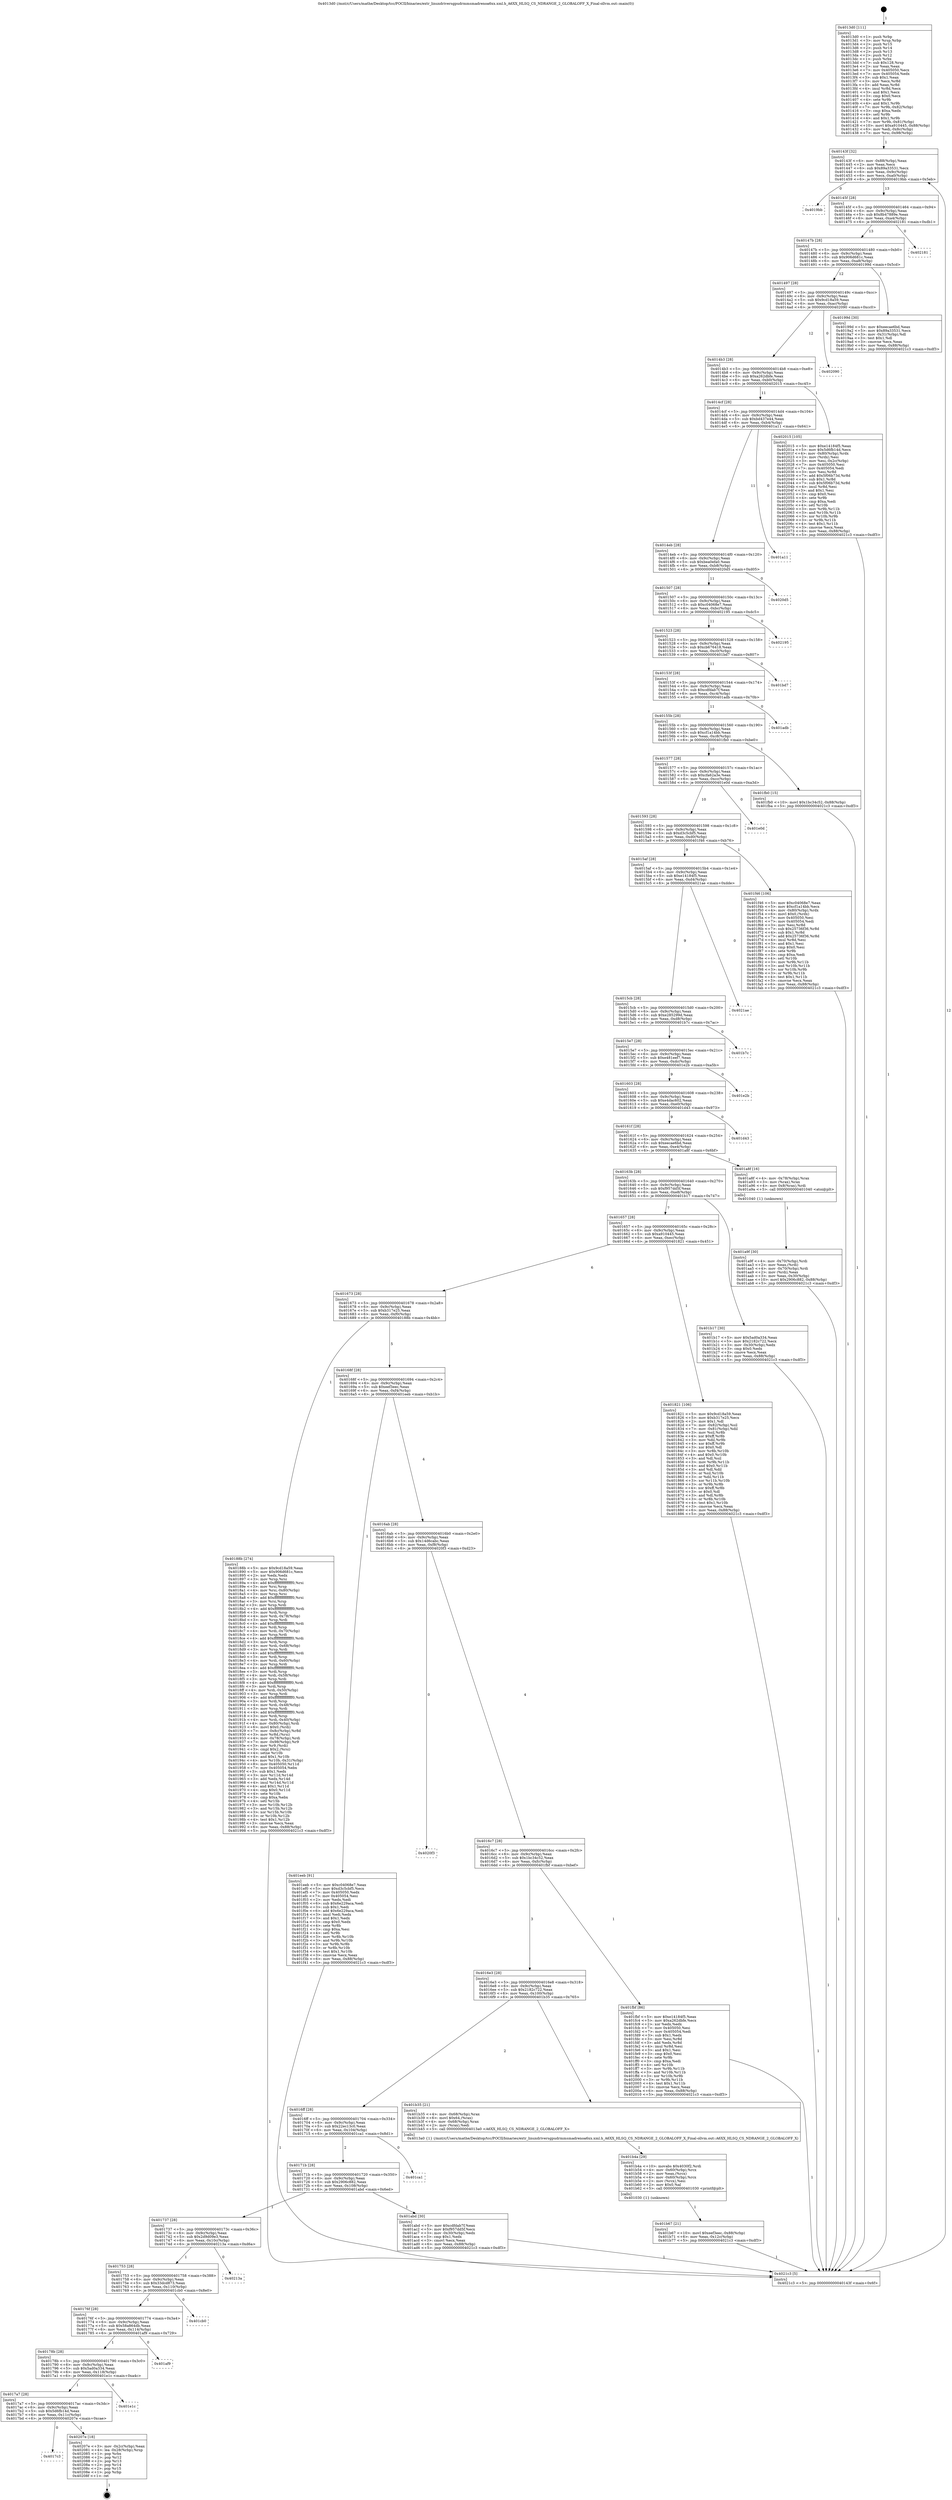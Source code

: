 digraph "0x4013d0" {
  label = "0x4013d0 (/mnt/c/Users/mathe/Desktop/tcc/POCII/binaries/extr_linuxdriversgpudrmmsmadrenoa6xx.xml.h_A6XX_HLSQ_CS_NDRANGE_2_GLOBALOFF_X_Final-ollvm.out::main(0))"
  labelloc = "t"
  node[shape=record]

  Entry [label="",width=0.3,height=0.3,shape=circle,fillcolor=black,style=filled]
  "0x40143f" [label="{
     0x40143f [32]\l
     | [instrs]\l
     &nbsp;&nbsp;0x40143f \<+6\>: mov -0x88(%rbp),%eax\l
     &nbsp;&nbsp;0x401445 \<+2\>: mov %eax,%ecx\l
     &nbsp;&nbsp;0x401447 \<+6\>: sub $0x89a33531,%ecx\l
     &nbsp;&nbsp;0x40144d \<+6\>: mov %eax,-0x9c(%rbp)\l
     &nbsp;&nbsp;0x401453 \<+6\>: mov %ecx,-0xa0(%rbp)\l
     &nbsp;&nbsp;0x401459 \<+6\>: je 00000000004019bb \<main+0x5eb\>\l
  }"]
  "0x4019bb" [label="{
     0x4019bb\l
  }", style=dashed]
  "0x40145f" [label="{
     0x40145f [28]\l
     | [instrs]\l
     &nbsp;&nbsp;0x40145f \<+5\>: jmp 0000000000401464 \<main+0x94\>\l
     &nbsp;&nbsp;0x401464 \<+6\>: mov -0x9c(%rbp),%eax\l
     &nbsp;&nbsp;0x40146a \<+5\>: sub $0x8b47889e,%eax\l
     &nbsp;&nbsp;0x40146f \<+6\>: mov %eax,-0xa4(%rbp)\l
     &nbsp;&nbsp;0x401475 \<+6\>: je 0000000000402181 \<main+0xdb1\>\l
  }"]
  Exit [label="",width=0.3,height=0.3,shape=circle,fillcolor=black,style=filled,peripheries=2]
  "0x402181" [label="{
     0x402181\l
  }", style=dashed]
  "0x40147b" [label="{
     0x40147b [28]\l
     | [instrs]\l
     &nbsp;&nbsp;0x40147b \<+5\>: jmp 0000000000401480 \<main+0xb0\>\l
     &nbsp;&nbsp;0x401480 \<+6\>: mov -0x9c(%rbp),%eax\l
     &nbsp;&nbsp;0x401486 \<+5\>: sub $0x906d681c,%eax\l
     &nbsp;&nbsp;0x40148b \<+6\>: mov %eax,-0xa8(%rbp)\l
     &nbsp;&nbsp;0x401491 \<+6\>: je 000000000040199d \<main+0x5cd\>\l
  }"]
  "0x4017c3" [label="{
     0x4017c3\l
  }", style=dashed]
  "0x40199d" [label="{
     0x40199d [30]\l
     | [instrs]\l
     &nbsp;&nbsp;0x40199d \<+5\>: mov $0xeecae6bd,%eax\l
     &nbsp;&nbsp;0x4019a2 \<+5\>: mov $0x89a33531,%ecx\l
     &nbsp;&nbsp;0x4019a7 \<+3\>: mov -0x31(%rbp),%dl\l
     &nbsp;&nbsp;0x4019aa \<+3\>: test $0x1,%dl\l
     &nbsp;&nbsp;0x4019ad \<+3\>: cmovne %ecx,%eax\l
     &nbsp;&nbsp;0x4019b0 \<+6\>: mov %eax,-0x88(%rbp)\l
     &nbsp;&nbsp;0x4019b6 \<+5\>: jmp 00000000004021c3 \<main+0xdf3\>\l
  }"]
  "0x401497" [label="{
     0x401497 [28]\l
     | [instrs]\l
     &nbsp;&nbsp;0x401497 \<+5\>: jmp 000000000040149c \<main+0xcc\>\l
     &nbsp;&nbsp;0x40149c \<+6\>: mov -0x9c(%rbp),%eax\l
     &nbsp;&nbsp;0x4014a2 \<+5\>: sub $0x9cd18a59,%eax\l
     &nbsp;&nbsp;0x4014a7 \<+6\>: mov %eax,-0xac(%rbp)\l
     &nbsp;&nbsp;0x4014ad \<+6\>: je 0000000000402090 \<main+0xcc0\>\l
  }"]
  "0x40207e" [label="{
     0x40207e [18]\l
     | [instrs]\l
     &nbsp;&nbsp;0x40207e \<+3\>: mov -0x2c(%rbp),%eax\l
     &nbsp;&nbsp;0x402081 \<+4\>: lea -0x28(%rbp),%rsp\l
     &nbsp;&nbsp;0x402085 \<+1\>: pop %rbx\l
     &nbsp;&nbsp;0x402086 \<+2\>: pop %r12\l
     &nbsp;&nbsp;0x402088 \<+2\>: pop %r13\l
     &nbsp;&nbsp;0x40208a \<+2\>: pop %r14\l
     &nbsp;&nbsp;0x40208c \<+2\>: pop %r15\l
     &nbsp;&nbsp;0x40208e \<+1\>: pop %rbp\l
     &nbsp;&nbsp;0x40208f \<+1\>: ret\l
  }"]
  "0x402090" [label="{
     0x402090\l
  }", style=dashed]
  "0x4014b3" [label="{
     0x4014b3 [28]\l
     | [instrs]\l
     &nbsp;&nbsp;0x4014b3 \<+5\>: jmp 00000000004014b8 \<main+0xe8\>\l
     &nbsp;&nbsp;0x4014b8 \<+6\>: mov -0x9c(%rbp),%eax\l
     &nbsp;&nbsp;0x4014be \<+5\>: sub $0xa262dbfe,%eax\l
     &nbsp;&nbsp;0x4014c3 \<+6\>: mov %eax,-0xb0(%rbp)\l
     &nbsp;&nbsp;0x4014c9 \<+6\>: je 0000000000402015 \<main+0xc45\>\l
  }"]
  "0x4017a7" [label="{
     0x4017a7 [28]\l
     | [instrs]\l
     &nbsp;&nbsp;0x4017a7 \<+5\>: jmp 00000000004017ac \<main+0x3dc\>\l
     &nbsp;&nbsp;0x4017ac \<+6\>: mov -0x9c(%rbp),%eax\l
     &nbsp;&nbsp;0x4017b2 \<+5\>: sub $0x5d6fb14d,%eax\l
     &nbsp;&nbsp;0x4017b7 \<+6\>: mov %eax,-0x11c(%rbp)\l
     &nbsp;&nbsp;0x4017bd \<+6\>: je 000000000040207e \<main+0xcae\>\l
  }"]
  "0x402015" [label="{
     0x402015 [105]\l
     | [instrs]\l
     &nbsp;&nbsp;0x402015 \<+5\>: mov $0xe14184f5,%eax\l
     &nbsp;&nbsp;0x40201a \<+5\>: mov $0x5d6fb14d,%ecx\l
     &nbsp;&nbsp;0x40201f \<+4\>: mov -0x80(%rbp),%rdx\l
     &nbsp;&nbsp;0x402023 \<+2\>: mov (%rdx),%esi\l
     &nbsp;&nbsp;0x402025 \<+3\>: mov %esi,-0x2c(%rbp)\l
     &nbsp;&nbsp;0x402028 \<+7\>: mov 0x405050,%esi\l
     &nbsp;&nbsp;0x40202f \<+7\>: mov 0x405054,%edi\l
     &nbsp;&nbsp;0x402036 \<+3\>: mov %esi,%r8d\l
     &nbsp;&nbsp;0x402039 \<+7\>: add $0x5f06b73d,%r8d\l
     &nbsp;&nbsp;0x402040 \<+4\>: sub $0x1,%r8d\l
     &nbsp;&nbsp;0x402044 \<+7\>: sub $0x5f06b73d,%r8d\l
     &nbsp;&nbsp;0x40204b \<+4\>: imul %r8d,%esi\l
     &nbsp;&nbsp;0x40204f \<+3\>: and $0x1,%esi\l
     &nbsp;&nbsp;0x402052 \<+3\>: cmp $0x0,%esi\l
     &nbsp;&nbsp;0x402055 \<+4\>: sete %r9b\l
     &nbsp;&nbsp;0x402059 \<+3\>: cmp $0xa,%edi\l
     &nbsp;&nbsp;0x40205c \<+4\>: setl %r10b\l
     &nbsp;&nbsp;0x402060 \<+3\>: mov %r9b,%r11b\l
     &nbsp;&nbsp;0x402063 \<+3\>: and %r10b,%r11b\l
     &nbsp;&nbsp;0x402066 \<+3\>: xor %r10b,%r9b\l
     &nbsp;&nbsp;0x402069 \<+3\>: or %r9b,%r11b\l
     &nbsp;&nbsp;0x40206c \<+4\>: test $0x1,%r11b\l
     &nbsp;&nbsp;0x402070 \<+3\>: cmovne %ecx,%eax\l
     &nbsp;&nbsp;0x402073 \<+6\>: mov %eax,-0x88(%rbp)\l
     &nbsp;&nbsp;0x402079 \<+5\>: jmp 00000000004021c3 \<main+0xdf3\>\l
  }"]
  "0x4014cf" [label="{
     0x4014cf [28]\l
     | [instrs]\l
     &nbsp;&nbsp;0x4014cf \<+5\>: jmp 00000000004014d4 \<main+0x104\>\l
     &nbsp;&nbsp;0x4014d4 \<+6\>: mov -0x9c(%rbp),%eax\l
     &nbsp;&nbsp;0x4014da \<+5\>: sub $0xbd437e44,%eax\l
     &nbsp;&nbsp;0x4014df \<+6\>: mov %eax,-0xb4(%rbp)\l
     &nbsp;&nbsp;0x4014e5 \<+6\>: je 0000000000401a11 \<main+0x641\>\l
  }"]
  "0x401e1c" [label="{
     0x401e1c\l
  }", style=dashed]
  "0x401a11" [label="{
     0x401a11\l
  }", style=dashed]
  "0x4014eb" [label="{
     0x4014eb [28]\l
     | [instrs]\l
     &nbsp;&nbsp;0x4014eb \<+5\>: jmp 00000000004014f0 \<main+0x120\>\l
     &nbsp;&nbsp;0x4014f0 \<+6\>: mov -0x9c(%rbp),%eax\l
     &nbsp;&nbsp;0x4014f6 \<+5\>: sub $0xbea0efa0,%eax\l
     &nbsp;&nbsp;0x4014fb \<+6\>: mov %eax,-0xb8(%rbp)\l
     &nbsp;&nbsp;0x401501 \<+6\>: je 00000000004020d5 \<main+0xd05\>\l
  }"]
  "0x40178b" [label="{
     0x40178b [28]\l
     | [instrs]\l
     &nbsp;&nbsp;0x40178b \<+5\>: jmp 0000000000401790 \<main+0x3c0\>\l
     &nbsp;&nbsp;0x401790 \<+6\>: mov -0x9c(%rbp),%eax\l
     &nbsp;&nbsp;0x401796 \<+5\>: sub $0x5ad0a334,%eax\l
     &nbsp;&nbsp;0x40179b \<+6\>: mov %eax,-0x118(%rbp)\l
     &nbsp;&nbsp;0x4017a1 \<+6\>: je 0000000000401e1c \<main+0xa4c\>\l
  }"]
  "0x4020d5" [label="{
     0x4020d5\l
  }", style=dashed]
  "0x401507" [label="{
     0x401507 [28]\l
     | [instrs]\l
     &nbsp;&nbsp;0x401507 \<+5\>: jmp 000000000040150c \<main+0x13c\>\l
     &nbsp;&nbsp;0x40150c \<+6\>: mov -0x9c(%rbp),%eax\l
     &nbsp;&nbsp;0x401512 \<+5\>: sub $0xc04068e7,%eax\l
     &nbsp;&nbsp;0x401517 \<+6\>: mov %eax,-0xbc(%rbp)\l
     &nbsp;&nbsp;0x40151d \<+6\>: je 0000000000402195 \<main+0xdc5\>\l
  }"]
  "0x401af9" [label="{
     0x401af9\l
  }", style=dashed]
  "0x402195" [label="{
     0x402195\l
  }", style=dashed]
  "0x401523" [label="{
     0x401523 [28]\l
     | [instrs]\l
     &nbsp;&nbsp;0x401523 \<+5\>: jmp 0000000000401528 \<main+0x158\>\l
     &nbsp;&nbsp;0x401528 \<+6\>: mov -0x9c(%rbp),%eax\l
     &nbsp;&nbsp;0x40152e \<+5\>: sub $0xcb676418,%eax\l
     &nbsp;&nbsp;0x401533 \<+6\>: mov %eax,-0xc0(%rbp)\l
     &nbsp;&nbsp;0x401539 \<+6\>: je 0000000000401bd7 \<main+0x807\>\l
  }"]
  "0x40176f" [label="{
     0x40176f [28]\l
     | [instrs]\l
     &nbsp;&nbsp;0x40176f \<+5\>: jmp 0000000000401774 \<main+0x3a4\>\l
     &nbsp;&nbsp;0x401774 \<+6\>: mov -0x9c(%rbp),%eax\l
     &nbsp;&nbsp;0x40177a \<+5\>: sub $0x58a864db,%eax\l
     &nbsp;&nbsp;0x40177f \<+6\>: mov %eax,-0x114(%rbp)\l
     &nbsp;&nbsp;0x401785 \<+6\>: je 0000000000401af9 \<main+0x729\>\l
  }"]
  "0x401bd7" [label="{
     0x401bd7\l
  }", style=dashed]
  "0x40153f" [label="{
     0x40153f [28]\l
     | [instrs]\l
     &nbsp;&nbsp;0x40153f \<+5\>: jmp 0000000000401544 \<main+0x174\>\l
     &nbsp;&nbsp;0x401544 \<+6\>: mov -0x9c(%rbp),%eax\l
     &nbsp;&nbsp;0x40154a \<+5\>: sub $0xcdfdab7f,%eax\l
     &nbsp;&nbsp;0x40154f \<+6\>: mov %eax,-0xc4(%rbp)\l
     &nbsp;&nbsp;0x401555 \<+6\>: je 0000000000401adb \<main+0x70b\>\l
  }"]
  "0x401cb0" [label="{
     0x401cb0\l
  }", style=dashed]
  "0x401adb" [label="{
     0x401adb\l
  }", style=dashed]
  "0x40155b" [label="{
     0x40155b [28]\l
     | [instrs]\l
     &nbsp;&nbsp;0x40155b \<+5\>: jmp 0000000000401560 \<main+0x190\>\l
     &nbsp;&nbsp;0x401560 \<+6\>: mov -0x9c(%rbp),%eax\l
     &nbsp;&nbsp;0x401566 \<+5\>: sub $0xcf1a14bb,%eax\l
     &nbsp;&nbsp;0x40156b \<+6\>: mov %eax,-0xc8(%rbp)\l
     &nbsp;&nbsp;0x401571 \<+6\>: je 0000000000401fb0 \<main+0xbe0\>\l
  }"]
  "0x401753" [label="{
     0x401753 [28]\l
     | [instrs]\l
     &nbsp;&nbsp;0x401753 \<+5\>: jmp 0000000000401758 \<main+0x388\>\l
     &nbsp;&nbsp;0x401758 \<+6\>: mov -0x9c(%rbp),%eax\l
     &nbsp;&nbsp;0x40175e \<+5\>: sub $0x33dcd873,%eax\l
     &nbsp;&nbsp;0x401763 \<+6\>: mov %eax,-0x110(%rbp)\l
     &nbsp;&nbsp;0x401769 \<+6\>: je 0000000000401cb0 \<main+0x8e0\>\l
  }"]
  "0x401fb0" [label="{
     0x401fb0 [15]\l
     | [instrs]\l
     &nbsp;&nbsp;0x401fb0 \<+10\>: movl $0x1bc34c52,-0x88(%rbp)\l
     &nbsp;&nbsp;0x401fba \<+5\>: jmp 00000000004021c3 \<main+0xdf3\>\l
  }"]
  "0x401577" [label="{
     0x401577 [28]\l
     | [instrs]\l
     &nbsp;&nbsp;0x401577 \<+5\>: jmp 000000000040157c \<main+0x1ac\>\l
     &nbsp;&nbsp;0x40157c \<+6\>: mov -0x9c(%rbp),%eax\l
     &nbsp;&nbsp;0x401582 \<+5\>: sub $0xcfa62a3e,%eax\l
     &nbsp;&nbsp;0x401587 \<+6\>: mov %eax,-0xcc(%rbp)\l
     &nbsp;&nbsp;0x40158d \<+6\>: je 0000000000401e0d \<main+0xa3d\>\l
  }"]
  "0x40213a" [label="{
     0x40213a\l
  }", style=dashed]
  "0x401e0d" [label="{
     0x401e0d\l
  }", style=dashed]
  "0x401593" [label="{
     0x401593 [28]\l
     | [instrs]\l
     &nbsp;&nbsp;0x401593 \<+5\>: jmp 0000000000401598 \<main+0x1c8\>\l
     &nbsp;&nbsp;0x401598 \<+6\>: mov -0x9c(%rbp),%eax\l
     &nbsp;&nbsp;0x40159e \<+5\>: sub $0xd3c5cbf5,%eax\l
     &nbsp;&nbsp;0x4015a3 \<+6\>: mov %eax,-0xd0(%rbp)\l
     &nbsp;&nbsp;0x4015a9 \<+6\>: je 0000000000401f46 \<main+0xb76\>\l
  }"]
  "0x401b67" [label="{
     0x401b67 [21]\l
     | [instrs]\l
     &nbsp;&nbsp;0x401b67 \<+10\>: movl $0xeef3eec,-0x88(%rbp)\l
     &nbsp;&nbsp;0x401b71 \<+6\>: mov %eax,-0x12c(%rbp)\l
     &nbsp;&nbsp;0x401b77 \<+5\>: jmp 00000000004021c3 \<main+0xdf3\>\l
  }"]
  "0x401f46" [label="{
     0x401f46 [106]\l
     | [instrs]\l
     &nbsp;&nbsp;0x401f46 \<+5\>: mov $0xc04068e7,%eax\l
     &nbsp;&nbsp;0x401f4b \<+5\>: mov $0xcf1a14bb,%ecx\l
     &nbsp;&nbsp;0x401f50 \<+4\>: mov -0x80(%rbp),%rdx\l
     &nbsp;&nbsp;0x401f54 \<+6\>: movl $0x0,(%rdx)\l
     &nbsp;&nbsp;0x401f5a \<+7\>: mov 0x405050,%esi\l
     &nbsp;&nbsp;0x401f61 \<+7\>: mov 0x405054,%edi\l
     &nbsp;&nbsp;0x401f68 \<+3\>: mov %esi,%r8d\l
     &nbsp;&nbsp;0x401f6b \<+7\>: sub $0x25736f36,%r8d\l
     &nbsp;&nbsp;0x401f72 \<+4\>: sub $0x1,%r8d\l
     &nbsp;&nbsp;0x401f76 \<+7\>: add $0x25736f36,%r8d\l
     &nbsp;&nbsp;0x401f7d \<+4\>: imul %r8d,%esi\l
     &nbsp;&nbsp;0x401f81 \<+3\>: and $0x1,%esi\l
     &nbsp;&nbsp;0x401f84 \<+3\>: cmp $0x0,%esi\l
     &nbsp;&nbsp;0x401f87 \<+4\>: sete %r9b\l
     &nbsp;&nbsp;0x401f8b \<+3\>: cmp $0xa,%edi\l
     &nbsp;&nbsp;0x401f8e \<+4\>: setl %r10b\l
     &nbsp;&nbsp;0x401f92 \<+3\>: mov %r9b,%r11b\l
     &nbsp;&nbsp;0x401f95 \<+3\>: and %r10b,%r11b\l
     &nbsp;&nbsp;0x401f98 \<+3\>: xor %r10b,%r9b\l
     &nbsp;&nbsp;0x401f9b \<+3\>: or %r9b,%r11b\l
     &nbsp;&nbsp;0x401f9e \<+4\>: test $0x1,%r11b\l
     &nbsp;&nbsp;0x401fa2 \<+3\>: cmovne %ecx,%eax\l
     &nbsp;&nbsp;0x401fa5 \<+6\>: mov %eax,-0x88(%rbp)\l
     &nbsp;&nbsp;0x401fab \<+5\>: jmp 00000000004021c3 \<main+0xdf3\>\l
  }"]
  "0x4015af" [label="{
     0x4015af [28]\l
     | [instrs]\l
     &nbsp;&nbsp;0x4015af \<+5\>: jmp 00000000004015b4 \<main+0x1e4\>\l
     &nbsp;&nbsp;0x4015b4 \<+6\>: mov -0x9c(%rbp),%eax\l
     &nbsp;&nbsp;0x4015ba \<+5\>: sub $0xe14184f5,%eax\l
     &nbsp;&nbsp;0x4015bf \<+6\>: mov %eax,-0xd4(%rbp)\l
     &nbsp;&nbsp;0x4015c5 \<+6\>: je 00000000004021ae \<main+0xdde\>\l
  }"]
  "0x401b4a" [label="{
     0x401b4a [29]\l
     | [instrs]\l
     &nbsp;&nbsp;0x401b4a \<+10\>: movabs $0x4030f2,%rdi\l
     &nbsp;&nbsp;0x401b54 \<+4\>: mov -0x60(%rbp),%rcx\l
     &nbsp;&nbsp;0x401b58 \<+2\>: mov %eax,(%rcx)\l
     &nbsp;&nbsp;0x401b5a \<+4\>: mov -0x60(%rbp),%rcx\l
     &nbsp;&nbsp;0x401b5e \<+2\>: mov (%rcx),%esi\l
     &nbsp;&nbsp;0x401b60 \<+2\>: mov $0x0,%al\l
     &nbsp;&nbsp;0x401b62 \<+5\>: call 0000000000401030 \<printf@plt\>\l
     | [calls]\l
     &nbsp;&nbsp;0x401030 \{1\} (unknown)\l
  }"]
  "0x4021ae" [label="{
     0x4021ae\l
  }", style=dashed]
  "0x4015cb" [label="{
     0x4015cb [28]\l
     | [instrs]\l
     &nbsp;&nbsp;0x4015cb \<+5\>: jmp 00000000004015d0 \<main+0x200\>\l
     &nbsp;&nbsp;0x4015d0 \<+6\>: mov -0x9c(%rbp),%eax\l
     &nbsp;&nbsp;0x4015d6 \<+5\>: sub $0xe285299d,%eax\l
     &nbsp;&nbsp;0x4015db \<+6\>: mov %eax,-0xd8(%rbp)\l
     &nbsp;&nbsp;0x4015e1 \<+6\>: je 0000000000401b7c \<main+0x7ac\>\l
  }"]
  "0x401737" [label="{
     0x401737 [28]\l
     | [instrs]\l
     &nbsp;&nbsp;0x401737 \<+5\>: jmp 000000000040173c \<main+0x36c\>\l
     &nbsp;&nbsp;0x40173c \<+6\>: mov -0x9c(%rbp),%eax\l
     &nbsp;&nbsp;0x401742 \<+5\>: sub $0x2d9d09e3,%eax\l
     &nbsp;&nbsp;0x401747 \<+6\>: mov %eax,-0x10c(%rbp)\l
     &nbsp;&nbsp;0x40174d \<+6\>: je 000000000040213a \<main+0xd6a\>\l
  }"]
  "0x401b7c" [label="{
     0x401b7c\l
  }", style=dashed]
  "0x4015e7" [label="{
     0x4015e7 [28]\l
     | [instrs]\l
     &nbsp;&nbsp;0x4015e7 \<+5\>: jmp 00000000004015ec \<main+0x21c\>\l
     &nbsp;&nbsp;0x4015ec \<+6\>: mov -0x9c(%rbp),%eax\l
     &nbsp;&nbsp;0x4015f2 \<+5\>: sub $0xe481eef7,%eax\l
     &nbsp;&nbsp;0x4015f7 \<+6\>: mov %eax,-0xdc(%rbp)\l
     &nbsp;&nbsp;0x4015fd \<+6\>: je 0000000000401e2b \<main+0xa5b\>\l
  }"]
  "0x401abd" [label="{
     0x401abd [30]\l
     | [instrs]\l
     &nbsp;&nbsp;0x401abd \<+5\>: mov $0xcdfdab7f,%eax\l
     &nbsp;&nbsp;0x401ac2 \<+5\>: mov $0xf957dd5f,%ecx\l
     &nbsp;&nbsp;0x401ac7 \<+3\>: mov -0x30(%rbp),%edx\l
     &nbsp;&nbsp;0x401aca \<+3\>: cmp $0x1,%edx\l
     &nbsp;&nbsp;0x401acd \<+3\>: cmovl %ecx,%eax\l
     &nbsp;&nbsp;0x401ad0 \<+6\>: mov %eax,-0x88(%rbp)\l
     &nbsp;&nbsp;0x401ad6 \<+5\>: jmp 00000000004021c3 \<main+0xdf3\>\l
  }"]
  "0x401e2b" [label="{
     0x401e2b\l
  }", style=dashed]
  "0x401603" [label="{
     0x401603 [28]\l
     | [instrs]\l
     &nbsp;&nbsp;0x401603 \<+5\>: jmp 0000000000401608 \<main+0x238\>\l
     &nbsp;&nbsp;0x401608 \<+6\>: mov -0x9c(%rbp),%eax\l
     &nbsp;&nbsp;0x40160e \<+5\>: sub $0xe4dac602,%eax\l
     &nbsp;&nbsp;0x401613 \<+6\>: mov %eax,-0xe0(%rbp)\l
     &nbsp;&nbsp;0x401619 \<+6\>: je 0000000000401d43 \<main+0x973\>\l
  }"]
  "0x40171b" [label="{
     0x40171b [28]\l
     | [instrs]\l
     &nbsp;&nbsp;0x40171b \<+5\>: jmp 0000000000401720 \<main+0x350\>\l
     &nbsp;&nbsp;0x401720 \<+6\>: mov -0x9c(%rbp),%eax\l
     &nbsp;&nbsp;0x401726 \<+5\>: sub $0x2906c882,%eax\l
     &nbsp;&nbsp;0x40172b \<+6\>: mov %eax,-0x108(%rbp)\l
     &nbsp;&nbsp;0x401731 \<+6\>: je 0000000000401abd \<main+0x6ed\>\l
  }"]
  "0x401d43" [label="{
     0x401d43\l
  }", style=dashed]
  "0x40161f" [label="{
     0x40161f [28]\l
     | [instrs]\l
     &nbsp;&nbsp;0x40161f \<+5\>: jmp 0000000000401624 \<main+0x254\>\l
     &nbsp;&nbsp;0x401624 \<+6\>: mov -0x9c(%rbp),%eax\l
     &nbsp;&nbsp;0x40162a \<+5\>: sub $0xeecae6bd,%eax\l
     &nbsp;&nbsp;0x40162f \<+6\>: mov %eax,-0xe4(%rbp)\l
     &nbsp;&nbsp;0x401635 \<+6\>: je 0000000000401a8f \<main+0x6bf\>\l
  }"]
  "0x401ca1" [label="{
     0x401ca1\l
  }", style=dashed]
  "0x401a8f" [label="{
     0x401a8f [16]\l
     | [instrs]\l
     &nbsp;&nbsp;0x401a8f \<+4\>: mov -0x78(%rbp),%rax\l
     &nbsp;&nbsp;0x401a93 \<+3\>: mov (%rax),%rax\l
     &nbsp;&nbsp;0x401a96 \<+4\>: mov 0x8(%rax),%rdi\l
     &nbsp;&nbsp;0x401a9a \<+5\>: call 0000000000401040 \<atoi@plt\>\l
     | [calls]\l
     &nbsp;&nbsp;0x401040 \{1\} (unknown)\l
  }"]
  "0x40163b" [label="{
     0x40163b [28]\l
     | [instrs]\l
     &nbsp;&nbsp;0x40163b \<+5\>: jmp 0000000000401640 \<main+0x270\>\l
     &nbsp;&nbsp;0x401640 \<+6\>: mov -0x9c(%rbp),%eax\l
     &nbsp;&nbsp;0x401646 \<+5\>: sub $0xf957dd5f,%eax\l
     &nbsp;&nbsp;0x40164b \<+6\>: mov %eax,-0xe8(%rbp)\l
     &nbsp;&nbsp;0x401651 \<+6\>: je 0000000000401b17 \<main+0x747\>\l
  }"]
  "0x4016ff" [label="{
     0x4016ff [28]\l
     | [instrs]\l
     &nbsp;&nbsp;0x4016ff \<+5\>: jmp 0000000000401704 \<main+0x334\>\l
     &nbsp;&nbsp;0x401704 \<+6\>: mov -0x9c(%rbp),%eax\l
     &nbsp;&nbsp;0x40170a \<+5\>: sub $0x22ec13c0,%eax\l
     &nbsp;&nbsp;0x40170f \<+6\>: mov %eax,-0x104(%rbp)\l
     &nbsp;&nbsp;0x401715 \<+6\>: je 0000000000401ca1 \<main+0x8d1\>\l
  }"]
  "0x401b17" [label="{
     0x401b17 [30]\l
     | [instrs]\l
     &nbsp;&nbsp;0x401b17 \<+5\>: mov $0x5ad0a334,%eax\l
     &nbsp;&nbsp;0x401b1c \<+5\>: mov $0x2182c722,%ecx\l
     &nbsp;&nbsp;0x401b21 \<+3\>: mov -0x30(%rbp),%edx\l
     &nbsp;&nbsp;0x401b24 \<+3\>: cmp $0x0,%edx\l
     &nbsp;&nbsp;0x401b27 \<+3\>: cmove %ecx,%eax\l
     &nbsp;&nbsp;0x401b2a \<+6\>: mov %eax,-0x88(%rbp)\l
     &nbsp;&nbsp;0x401b30 \<+5\>: jmp 00000000004021c3 \<main+0xdf3\>\l
  }"]
  "0x401657" [label="{
     0x401657 [28]\l
     | [instrs]\l
     &nbsp;&nbsp;0x401657 \<+5\>: jmp 000000000040165c \<main+0x28c\>\l
     &nbsp;&nbsp;0x40165c \<+6\>: mov -0x9c(%rbp),%eax\l
     &nbsp;&nbsp;0x401662 \<+5\>: sub $0xa910445,%eax\l
     &nbsp;&nbsp;0x401667 \<+6\>: mov %eax,-0xec(%rbp)\l
     &nbsp;&nbsp;0x40166d \<+6\>: je 0000000000401821 \<main+0x451\>\l
  }"]
  "0x401b35" [label="{
     0x401b35 [21]\l
     | [instrs]\l
     &nbsp;&nbsp;0x401b35 \<+4\>: mov -0x68(%rbp),%rax\l
     &nbsp;&nbsp;0x401b39 \<+6\>: movl $0x64,(%rax)\l
     &nbsp;&nbsp;0x401b3f \<+4\>: mov -0x68(%rbp),%rax\l
     &nbsp;&nbsp;0x401b43 \<+2\>: mov (%rax),%edi\l
     &nbsp;&nbsp;0x401b45 \<+5\>: call 00000000004013a0 \<A6XX_HLSQ_CS_NDRANGE_2_GLOBALOFF_X\>\l
     | [calls]\l
     &nbsp;&nbsp;0x4013a0 \{1\} (/mnt/c/Users/mathe/Desktop/tcc/POCII/binaries/extr_linuxdriversgpudrmmsmadrenoa6xx.xml.h_A6XX_HLSQ_CS_NDRANGE_2_GLOBALOFF_X_Final-ollvm.out::A6XX_HLSQ_CS_NDRANGE_2_GLOBALOFF_X)\l
  }"]
  "0x401821" [label="{
     0x401821 [106]\l
     | [instrs]\l
     &nbsp;&nbsp;0x401821 \<+5\>: mov $0x9cd18a59,%eax\l
     &nbsp;&nbsp;0x401826 \<+5\>: mov $0xb317e25,%ecx\l
     &nbsp;&nbsp;0x40182b \<+2\>: mov $0x1,%dl\l
     &nbsp;&nbsp;0x40182d \<+7\>: mov -0x82(%rbp),%sil\l
     &nbsp;&nbsp;0x401834 \<+7\>: mov -0x81(%rbp),%dil\l
     &nbsp;&nbsp;0x40183b \<+3\>: mov %sil,%r8b\l
     &nbsp;&nbsp;0x40183e \<+4\>: xor $0xff,%r8b\l
     &nbsp;&nbsp;0x401842 \<+3\>: mov %dil,%r9b\l
     &nbsp;&nbsp;0x401845 \<+4\>: xor $0xff,%r9b\l
     &nbsp;&nbsp;0x401849 \<+3\>: xor $0x0,%dl\l
     &nbsp;&nbsp;0x40184c \<+3\>: mov %r8b,%r10b\l
     &nbsp;&nbsp;0x40184f \<+4\>: and $0x0,%r10b\l
     &nbsp;&nbsp;0x401853 \<+3\>: and %dl,%sil\l
     &nbsp;&nbsp;0x401856 \<+3\>: mov %r9b,%r11b\l
     &nbsp;&nbsp;0x401859 \<+4\>: and $0x0,%r11b\l
     &nbsp;&nbsp;0x40185d \<+3\>: and %dl,%dil\l
     &nbsp;&nbsp;0x401860 \<+3\>: or %sil,%r10b\l
     &nbsp;&nbsp;0x401863 \<+3\>: or %dil,%r11b\l
     &nbsp;&nbsp;0x401866 \<+3\>: xor %r11b,%r10b\l
     &nbsp;&nbsp;0x401869 \<+3\>: or %r9b,%r8b\l
     &nbsp;&nbsp;0x40186c \<+4\>: xor $0xff,%r8b\l
     &nbsp;&nbsp;0x401870 \<+3\>: or $0x0,%dl\l
     &nbsp;&nbsp;0x401873 \<+3\>: and %dl,%r8b\l
     &nbsp;&nbsp;0x401876 \<+3\>: or %r8b,%r10b\l
     &nbsp;&nbsp;0x401879 \<+4\>: test $0x1,%r10b\l
     &nbsp;&nbsp;0x40187d \<+3\>: cmovne %ecx,%eax\l
     &nbsp;&nbsp;0x401880 \<+6\>: mov %eax,-0x88(%rbp)\l
     &nbsp;&nbsp;0x401886 \<+5\>: jmp 00000000004021c3 \<main+0xdf3\>\l
  }"]
  "0x401673" [label="{
     0x401673 [28]\l
     | [instrs]\l
     &nbsp;&nbsp;0x401673 \<+5\>: jmp 0000000000401678 \<main+0x2a8\>\l
     &nbsp;&nbsp;0x401678 \<+6\>: mov -0x9c(%rbp),%eax\l
     &nbsp;&nbsp;0x40167e \<+5\>: sub $0xb317e25,%eax\l
     &nbsp;&nbsp;0x401683 \<+6\>: mov %eax,-0xf0(%rbp)\l
     &nbsp;&nbsp;0x401689 \<+6\>: je 000000000040188b \<main+0x4bb\>\l
  }"]
  "0x4021c3" [label="{
     0x4021c3 [5]\l
     | [instrs]\l
     &nbsp;&nbsp;0x4021c3 \<+5\>: jmp 000000000040143f \<main+0x6f\>\l
  }"]
  "0x4013d0" [label="{
     0x4013d0 [111]\l
     | [instrs]\l
     &nbsp;&nbsp;0x4013d0 \<+1\>: push %rbp\l
     &nbsp;&nbsp;0x4013d1 \<+3\>: mov %rsp,%rbp\l
     &nbsp;&nbsp;0x4013d4 \<+2\>: push %r15\l
     &nbsp;&nbsp;0x4013d6 \<+2\>: push %r14\l
     &nbsp;&nbsp;0x4013d8 \<+2\>: push %r13\l
     &nbsp;&nbsp;0x4013da \<+2\>: push %r12\l
     &nbsp;&nbsp;0x4013dc \<+1\>: push %rbx\l
     &nbsp;&nbsp;0x4013dd \<+7\>: sub $0x128,%rsp\l
     &nbsp;&nbsp;0x4013e4 \<+2\>: xor %eax,%eax\l
     &nbsp;&nbsp;0x4013e6 \<+7\>: mov 0x405050,%ecx\l
     &nbsp;&nbsp;0x4013ed \<+7\>: mov 0x405054,%edx\l
     &nbsp;&nbsp;0x4013f4 \<+3\>: sub $0x1,%eax\l
     &nbsp;&nbsp;0x4013f7 \<+3\>: mov %ecx,%r8d\l
     &nbsp;&nbsp;0x4013fa \<+3\>: add %eax,%r8d\l
     &nbsp;&nbsp;0x4013fd \<+4\>: imul %r8d,%ecx\l
     &nbsp;&nbsp;0x401401 \<+3\>: and $0x1,%ecx\l
     &nbsp;&nbsp;0x401404 \<+3\>: cmp $0x0,%ecx\l
     &nbsp;&nbsp;0x401407 \<+4\>: sete %r9b\l
     &nbsp;&nbsp;0x40140b \<+4\>: and $0x1,%r9b\l
     &nbsp;&nbsp;0x40140f \<+7\>: mov %r9b,-0x82(%rbp)\l
     &nbsp;&nbsp;0x401416 \<+3\>: cmp $0xa,%edx\l
     &nbsp;&nbsp;0x401419 \<+4\>: setl %r9b\l
     &nbsp;&nbsp;0x40141d \<+4\>: and $0x1,%r9b\l
     &nbsp;&nbsp;0x401421 \<+7\>: mov %r9b,-0x81(%rbp)\l
     &nbsp;&nbsp;0x401428 \<+10\>: movl $0xa910445,-0x88(%rbp)\l
     &nbsp;&nbsp;0x401432 \<+6\>: mov %edi,-0x8c(%rbp)\l
     &nbsp;&nbsp;0x401438 \<+7\>: mov %rsi,-0x98(%rbp)\l
  }"]
  "0x4016e3" [label="{
     0x4016e3 [28]\l
     | [instrs]\l
     &nbsp;&nbsp;0x4016e3 \<+5\>: jmp 00000000004016e8 \<main+0x318\>\l
     &nbsp;&nbsp;0x4016e8 \<+6\>: mov -0x9c(%rbp),%eax\l
     &nbsp;&nbsp;0x4016ee \<+5\>: sub $0x2182c722,%eax\l
     &nbsp;&nbsp;0x4016f3 \<+6\>: mov %eax,-0x100(%rbp)\l
     &nbsp;&nbsp;0x4016f9 \<+6\>: je 0000000000401b35 \<main+0x765\>\l
  }"]
  "0x40188b" [label="{
     0x40188b [274]\l
     | [instrs]\l
     &nbsp;&nbsp;0x40188b \<+5\>: mov $0x9cd18a59,%eax\l
     &nbsp;&nbsp;0x401890 \<+5\>: mov $0x906d681c,%ecx\l
     &nbsp;&nbsp;0x401895 \<+2\>: xor %edx,%edx\l
     &nbsp;&nbsp;0x401897 \<+3\>: mov %rsp,%rsi\l
     &nbsp;&nbsp;0x40189a \<+4\>: add $0xfffffffffffffff0,%rsi\l
     &nbsp;&nbsp;0x40189e \<+3\>: mov %rsi,%rsp\l
     &nbsp;&nbsp;0x4018a1 \<+4\>: mov %rsi,-0x80(%rbp)\l
     &nbsp;&nbsp;0x4018a5 \<+3\>: mov %rsp,%rsi\l
     &nbsp;&nbsp;0x4018a8 \<+4\>: add $0xfffffffffffffff0,%rsi\l
     &nbsp;&nbsp;0x4018ac \<+3\>: mov %rsi,%rsp\l
     &nbsp;&nbsp;0x4018af \<+3\>: mov %rsp,%rdi\l
     &nbsp;&nbsp;0x4018b2 \<+4\>: add $0xfffffffffffffff0,%rdi\l
     &nbsp;&nbsp;0x4018b6 \<+3\>: mov %rdi,%rsp\l
     &nbsp;&nbsp;0x4018b9 \<+4\>: mov %rdi,-0x78(%rbp)\l
     &nbsp;&nbsp;0x4018bd \<+3\>: mov %rsp,%rdi\l
     &nbsp;&nbsp;0x4018c0 \<+4\>: add $0xfffffffffffffff0,%rdi\l
     &nbsp;&nbsp;0x4018c4 \<+3\>: mov %rdi,%rsp\l
     &nbsp;&nbsp;0x4018c7 \<+4\>: mov %rdi,-0x70(%rbp)\l
     &nbsp;&nbsp;0x4018cb \<+3\>: mov %rsp,%rdi\l
     &nbsp;&nbsp;0x4018ce \<+4\>: add $0xfffffffffffffff0,%rdi\l
     &nbsp;&nbsp;0x4018d2 \<+3\>: mov %rdi,%rsp\l
     &nbsp;&nbsp;0x4018d5 \<+4\>: mov %rdi,-0x68(%rbp)\l
     &nbsp;&nbsp;0x4018d9 \<+3\>: mov %rsp,%rdi\l
     &nbsp;&nbsp;0x4018dc \<+4\>: add $0xfffffffffffffff0,%rdi\l
     &nbsp;&nbsp;0x4018e0 \<+3\>: mov %rdi,%rsp\l
     &nbsp;&nbsp;0x4018e3 \<+4\>: mov %rdi,-0x60(%rbp)\l
     &nbsp;&nbsp;0x4018e7 \<+3\>: mov %rsp,%rdi\l
     &nbsp;&nbsp;0x4018ea \<+4\>: add $0xfffffffffffffff0,%rdi\l
     &nbsp;&nbsp;0x4018ee \<+3\>: mov %rdi,%rsp\l
     &nbsp;&nbsp;0x4018f1 \<+4\>: mov %rdi,-0x58(%rbp)\l
     &nbsp;&nbsp;0x4018f5 \<+3\>: mov %rsp,%rdi\l
     &nbsp;&nbsp;0x4018f8 \<+4\>: add $0xfffffffffffffff0,%rdi\l
     &nbsp;&nbsp;0x4018fc \<+3\>: mov %rdi,%rsp\l
     &nbsp;&nbsp;0x4018ff \<+4\>: mov %rdi,-0x50(%rbp)\l
     &nbsp;&nbsp;0x401903 \<+3\>: mov %rsp,%rdi\l
     &nbsp;&nbsp;0x401906 \<+4\>: add $0xfffffffffffffff0,%rdi\l
     &nbsp;&nbsp;0x40190a \<+3\>: mov %rdi,%rsp\l
     &nbsp;&nbsp;0x40190d \<+4\>: mov %rdi,-0x48(%rbp)\l
     &nbsp;&nbsp;0x401911 \<+3\>: mov %rsp,%rdi\l
     &nbsp;&nbsp;0x401914 \<+4\>: add $0xfffffffffffffff0,%rdi\l
     &nbsp;&nbsp;0x401918 \<+3\>: mov %rdi,%rsp\l
     &nbsp;&nbsp;0x40191b \<+4\>: mov %rdi,-0x40(%rbp)\l
     &nbsp;&nbsp;0x40191f \<+4\>: mov -0x80(%rbp),%rdi\l
     &nbsp;&nbsp;0x401923 \<+6\>: movl $0x0,(%rdi)\l
     &nbsp;&nbsp;0x401929 \<+7\>: mov -0x8c(%rbp),%r8d\l
     &nbsp;&nbsp;0x401930 \<+3\>: mov %r8d,(%rsi)\l
     &nbsp;&nbsp;0x401933 \<+4\>: mov -0x78(%rbp),%rdi\l
     &nbsp;&nbsp;0x401937 \<+7\>: mov -0x98(%rbp),%r9\l
     &nbsp;&nbsp;0x40193e \<+3\>: mov %r9,(%rdi)\l
     &nbsp;&nbsp;0x401941 \<+3\>: cmpl $0x2,(%rsi)\l
     &nbsp;&nbsp;0x401944 \<+4\>: setne %r10b\l
     &nbsp;&nbsp;0x401948 \<+4\>: and $0x1,%r10b\l
     &nbsp;&nbsp;0x40194c \<+4\>: mov %r10b,-0x31(%rbp)\l
     &nbsp;&nbsp;0x401950 \<+8\>: mov 0x405050,%r11d\l
     &nbsp;&nbsp;0x401958 \<+7\>: mov 0x405054,%ebx\l
     &nbsp;&nbsp;0x40195f \<+3\>: sub $0x1,%edx\l
     &nbsp;&nbsp;0x401962 \<+3\>: mov %r11d,%r14d\l
     &nbsp;&nbsp;0x401965 \<+3\>: add %edx,%r14d\l
     &nbsp;&nbsp;0x401968 \<+4\>: imul %r14d,%r11d\l
     &nbsp;&nbsp;0x40196c \<+4\>: and $0x1,%r11d\l
     &nbsp;&nbsp;0x401970 \<+4\>: cmp $0x0,%r11d\l
     &nbsp;&nbsp;0x401974 \<+4\>: sete %r10b\l
     &nbsp;&nbsp;0x401978 \<+3\>: cmp $0xa,%ebx\l
     &nbsp;&nbsp;0x40197b \<+4\>: setl %r15b\l
     &nbsp;&nbsp;0x40197f \<+3\>: mov %r10b,%r12b\l
     &nbsp;&nbsp;0x401982 \<+3\>: and %r15b,%r12b\l
     &nbsp;&nbsp;0x401985 \<+3\>: xor %r15b,%r10b\l
     &nbsp;&nbsp;0x401988 \<+3\>: or %r10b,%r12b\l
     &nbsp;&nbsp;0x40198b \<+4\>: test $0x1,%r12b\l
     &nbsp;&nbsp;0x40198f \<+3\>: cmovne %ecx,%eax\l
     &nbsp;&nbsp;0x401992 \<+6\>: mov %eax,-0x88(%rbp)\l
     &nbsp;&nbsp;0x401998 \<+5\>: jmp 00000000004021c3 \<main+0xdf3\>\l
  }"]
  "0x40168f" [label="{
     0x40168f [28]\l
     | [instrs]\l
     &nbsp;&nbsp;0x40168f \<+5\>: jmp 0000000000401694 \<main+0x2c4\>\l
     &nbsp;&nbsp;0x401694 \<+6\>: mov -0x9c(%rbp),%eax\l
     &nbsp;&nbsp;0x40169a \<+5\>: sub $0xeef3eec,%eax\l
     &nbsp;&nbsp;0x40169f \<+6\>: mov %eax,-0xf4(%rbp)\l
     &nbsp;&nbsp;0x4016a5 \<+6\>: je 0000000000401eeb \<main+0xb1b\>\l
  }"]
  "0x401fbf" [label="{
     0x401fbf [86]\l
     | [instrs]\l
     &nbsp;&nbsp;0x401fbf \<+5\>: mov $0xe14184f5,%eax\l
     &nbsp;&nbsp;0x401fc4 \<+5\>: mov $0xa262dbfe,%ecx\l
     &nbsp;&nbsp;0x401fc9 \<+2\>: xor %edx,%edx\l
     &nbsp;&nbsp;0x401fcb \<+7\>: mov 0x405050,%esi\l
     &nbsp;&nbsp;0x401fd2 \<+7\>: mov 0x405054,%edi\l
     &nbsp;&nbsp;0x401fd9 \<+3\>: sub $0x1,%edx\l
     &nbsp;&nbsp;0x401fdc \<+3\>: mov %esi,%r8d\l
     &nbsp;&nbsp;0x401fdf \<+3\>: add %edx,%r8d\l
     &nbsp;&nbsp;0x401fe2 \<+4\>: imul %r8d,%esi\l
     &nbsp;&nbsp;0x401fe6 \<+3\>: and $0x1,%esi\l
     &nbsp;&nbsp;0x401fe9 \<+3\>: cmp $0x0,%esi\l
     &nbsp;&nbsp;0x401fec \<+4\>: sete %r9b\l
     &nbsp;&nbsp;0x401ff0 \<+3\>: cmp $0xa,%edi\l
     &nbsp;&nbsp;0x401ff3 \<+4\>: setl %r10b\l
     &nbsp;&nbsp;0x401ff7 \<+3\>: mov %r9b,%r11b\l
     &nbsp;&nbsp;0x401ffa \<+3\>: and %r10b,%r11b\l
     &nbsp;&nbsp;0x401ffd \<+3\>: xor %r10b,%r9b\l
     &nbsp;&nbsp;0x402000 \<+3\>: or %r9b,%r11b\l
     &nbsp;&nbsp;0x402003 \<+4\>: test $0x1,%r11b\l
     &nbsp;&nbsp;0x402007 \<+3\>: cmovne %ecx,%eax\l
     &nbsp;&nbsp;0x40200a \<+6\>: mov %eax,-0x88(%rbp)\l
     &nbsp;&nbsp;0x402010 \<+5\>: jmp 00000000004021c3 \<main+0xdf3\>\l
  }"]
  "0x401a9f" [label="{
     0x401a9f [30]\l
     | [instrs]\l
     &nbsp;&nbsp;0x401a9f \<+4\>: mov -0x70(%rbp),%rdi\l
     &nbsp;&nbsp;0x401aa3 \<+2\>: mov %eax,(%rdi)\l
     &nbsp;&nbsp;0x401aa5 \<+4\>: mov -0x70(%rbp),%rdi\l
     &nbsp;&nbsp;0x401aa9 \<+2\>: mov (%rdi),%eax\l
     &nbsp;&nbsp;0x401aab \<+3\>: mov %eax,-0x30(%rbp)\l
     &nbsp;&nbsp;0x401aae \<+10\>: movl $0x2906c882,-0x88(%rbp)\l
     &nbsp;&nbsp;0x401ab8 \<+5\>: jmp 00000000004021c3 \<main+0xdf3\>\l
  }"]
  "0x4016c7" [label="{
     0x4016c7 [28]\l
     | [instrs]\l
     &nbsp;&nbsp;0x4016c7 \<+5\>: jmp 00000000004016cc \<main+0x2fc\>\l
     &nbsp;&nbsp;0x4016cc \<+6\>: mov -0x9c(%rbp),%eax\l
     &nbsp;&nbsp;0x4016d2 \<+5\>: sub $0x1bc34c52,%eax\l
     &nbsp;&nbsp;0x4016d7 \<+6\>: mov %eax,-0xfc(%rbp)\l
     &nbsp;&nbsp;0x4016dd \<+6\>: je 0000000000401fbf \<main+0xbef\>\l
  }"]
  "0x401eeb" [label="{
     0x401eeb [91]\l
     | [instrs]\l
     &nbsp;&nbsp;0x401eeb \<+5\>: mov $0xc04068e7,%eax\l
     &nbsp;&nbsp;0x401ef0 \<+5\>: mov $0xd3c5cbf5,%ecx\l
     &nbsp;&nbsp;0x401ef5 \<+7\>: mov 0x405050,%edx\l
     &nbsp;&nbsp;0x401efc \<+7\>: mov 0x405054,%esi\l
     &nbsp;&nbsp;0x401f03 \<+2\>: mov %edx,%edi\l
     &nbsp;&nbsp;0x401f05 \<+6\>: sub $0x6e229aca,%edi\l
     &nbsp;&nbsp;0x401f0b \<+3\>: sub $0x1,%edi\l
     &nbsp;&nbsp;0x401f0e \<+6\>: add $0x6e229aca,%edi\l
     &nbsp;&nbsp;0x401f14 \<+3\>: imul %edi,%edx\l
     &nbsp;&nbsp;0x401f17 \<+3\>: and $0x1,%edx\l
     &nbsp;&nbsp;0x401f1a \<+3\>: cmp $0x0,%edx\l
     &nbsp;&nbsp;0x401f1d \<+4\>: sete %r8b\l
     &nbsp;&nbsp;0x401f21 \<+3\>: cmp $0xa,%esi\l
     &nbsp;&nbsp;0x401f24 \<+4\>: setl %r9b\l
     &nbsp;&nbsp;0x401f28 \<+3\>: mov %r8b,%r10b\l
     &nbsp;&nbsp;0x401f2b \<+3\>: and %r9b,%r10b\l
     &nbsp;&nbsp;0x401f2e \<+3\>: xor %r9b,%r8b\l
     &nbsp;&nbsp;0x401f31 \<+3\>: or %r8b,%r10b\l
     &nbsp;&nbsp;0x401f34 \<+4\>: test $0x1,%r10b\l
     &nbsp;&nbsp;0x401f38 \<+3\>: cmovne %ecx,%eax\l
     &nbsp;&nbsp;0x401f3b \<+6\>: mov %eax,-0x88(%rbp)\l
     &nbsp;&nbsp;0x401f41 \<+5\>: jmp 00000000004021c3 \<main+0xdf3\>\l
  }"]
  "0x4016ab" [label="{
     0x4016ab [28]\l
     | [instrs]\l
     &nbsp;&nbsp;0x4016ab \<+5\>: jmp 00000000004016b0 \<main+0x2e0\>\l
     &nbsp;&nbsp;0x4016b0 \<+6\>: mov -0x9c(%rbp),%eax\l
     &nbsp;&nbsp;0x4016b6 \<+5\>: sub $0x14d6cabc,%eax\l
     &nbsp;&nbsp;0x4016bb \<+6\>: mov %eax,-0xf8(%rbp)\l
     &nbsp;&nbsp;0x4016c1 \<+6\>: je 00000000004020f3 \<main+0xd23\>\l
  }"]
  "0x4020f3" [label="{
     0x4020f3\l
  }", style=dashed]
  Entry -> "0x4013d0" [label=" 1"]
  "0x40143f" -> "0x4019bb" [label=" 0"]
  "0x40143f" -> "0x40145f" [label=" 13"]
  "0x40207e" -> Exit [label=" 1"]
  "0x40145f" -> "0x402181" [label=" 0"]
  "0x40145f" -> "0x40147b" [label=" 13"]
  "0x4017a7" -> "0x4017c3" [label=" 0"]
  "0x40147b" -> "0x40199d" [label=" 1"]
  "0x40147b" -> "0x401497" [label=" 12"]
  "0x4017a7" -> "0x40207e" [label=" 1"]
  "0x401497" -> "0x402090" [label=" 0"]
  "0x401497" -> "0x4014b3" [label=" 12"]
  "0x40178b" -> "0x4017a7" [label=" 1"]
  "0x4014b3" -> "0x402015" [label=" 1"]
  "0x4014b3" -> "0x4014cf" [label=" 11"]
  "0x40178b" -> "0x401e1c" [label=" 0"]
  "0x4014cf" -> "0x401a11" [label=" 0"]
  "0x4014cf" -> "0x4014eb" [label=" 11"]
  "0x40176f" -> "0x40178b" [label=" 1"]
  "0x4014eb" -> "0x4020d5" [label=" 0"]
  "0x4014eb" -> "0x401507" [label=" 11"]
  "0x40176f" -> "0x401af9" [label=" 0"]
  "0x401507" -> "0x402195" [label=" 0"]
  "0x401507" -> "0x401523" [label=" 11"]
  "0x401753" -> "0x40176f" [label=" 1"]
  "0x401523" -> "0x401bd7" [label=" 0"]
  "0x401523" -> "0x40153f" [label=" 11"]
  "0x401753" -> "0x401cb0" [label=" 0"]
  "0x40153f" -> "0x401adb" [label=" 0"]
  "0x40153f" -> "0x40155b" [label=" 11"]
  "0x401737" -> "0x401753" [label=" 1"]
  "0x40155b" -> "0x401fb0" [label=" 1"]
  "0x40155b" -> "0x401577" [label=" 10"]
  "0x401737" -> "0x40213a" [label=" 0"]
  "0x401577" -> "0x401e0d" [label=" 0"]
  "0x401577" -> "0x401593" [label=" 10"]
  "0x402015" -> "0x4021c3" [label=" 1"]
  "0x401593" -> "0x401f46" [label=" 1"]
  "0x401593" -> "0x4015af" [label=" 9"]
  "0x401fbf" -> "0x4021c3" [label=" 1"]
  "0x4015af" -> "0x4021ae" [label=" 0"]
  "0x4015af" -> "0x4015cb" [label=" 9"]
  "0x401fb0" -> "0x4021c3" [label=" 1"]
  "0x4015cb" -> "0x401b7c" [label=" 0"]
  "0x4015cb" -> "0x4015e7" [label=" 9"]
  "0x401f46" -> "0x4021c3" [label=" 1"]
  "0x4015e7" -> "0x401e2b" [label=" 0"]
  "0x4015e7" -> "0x401603" [label=" 9"]
  "0x401eeb" -> "0x4021c3" [label=" 1"]
  "0x401603" -> "0x401d43" [label=" 0"]
  "0x401603" -> "0x40161f" [label=" 9"]
  "0x401b4a" -> "0x401b67" [label=" 1"]
  "0x40161f" -> "0x401a8f" [label=" 1"]
  "0x40161f" -> "0x40163b" [label=" 8"]
  "0x401b35" -> "0x401b4a" [label=" 1"]
  "0x40163b" -> "0x401b17" [label=" 1"]
  "0x40163b" -> "0x401657" [label=" 7"]
  "0x401abd" -> "0x4021c3" [label=" 1"]
  "0x401657" -> "0x401821" [label=" 1"]
  "0x401657" -> "0x401673" [label=" 6"]
  "0x401821" -> "0x4021c3" [label=" 1"]
  "0x4013d0" -> "0x40143f" [label=" 1"]
  "0x4021c3" -> "0x40143f" [label=" 12"]
  "0x40171b" -> "0x401737" [label=" 1"]
  "0x401673" -> "0x40188b" [label=" 1"]
  "0x401673" -> "0x40168f" [label=" 5"]
  "0x401b67" -> "0x4021c3" [label=" 1"]
  "0x40188b" -> "0x4021c3" [label=" 1"]
  "0x40199d" -> "0x4021c3" [label=" 1"]
  "0x401a8f" -> "0x401a9f" [label=" 1"]
  "0x401a9f" -> "0x4021c3" [label=" 1"]
  "0x4016ff" -> "0x40171b" [label=" 2"]
  "0x40168f" -> "0x401eeb" [label=" 1"]
  "0x40168f" -> "0x4016ab" [label=" 4"]
  "0x401b17" -> "0x4021c3" [label=" 1"]
  "0x4016ab" -> "0x4020f3" [label=" 0"]
  "0x4016ab" -> "0x4016c7" [label=" 4"]
  "0x4016ff" -> "0x401ca1" [label=" 0"]
  "0x4016c7" -> "0x401fbf" [label=" 1"]
  "0x4016c7" -> "0x4016e3" [label=" 3"]
  "0x40171b" -> "0x401abd" [label=" 1"]
  "0x4016e3" -> "0x401b35" [label=" 1"]
  "0x4016e3" -> "0x4016ff" [label=" 2"]
}
